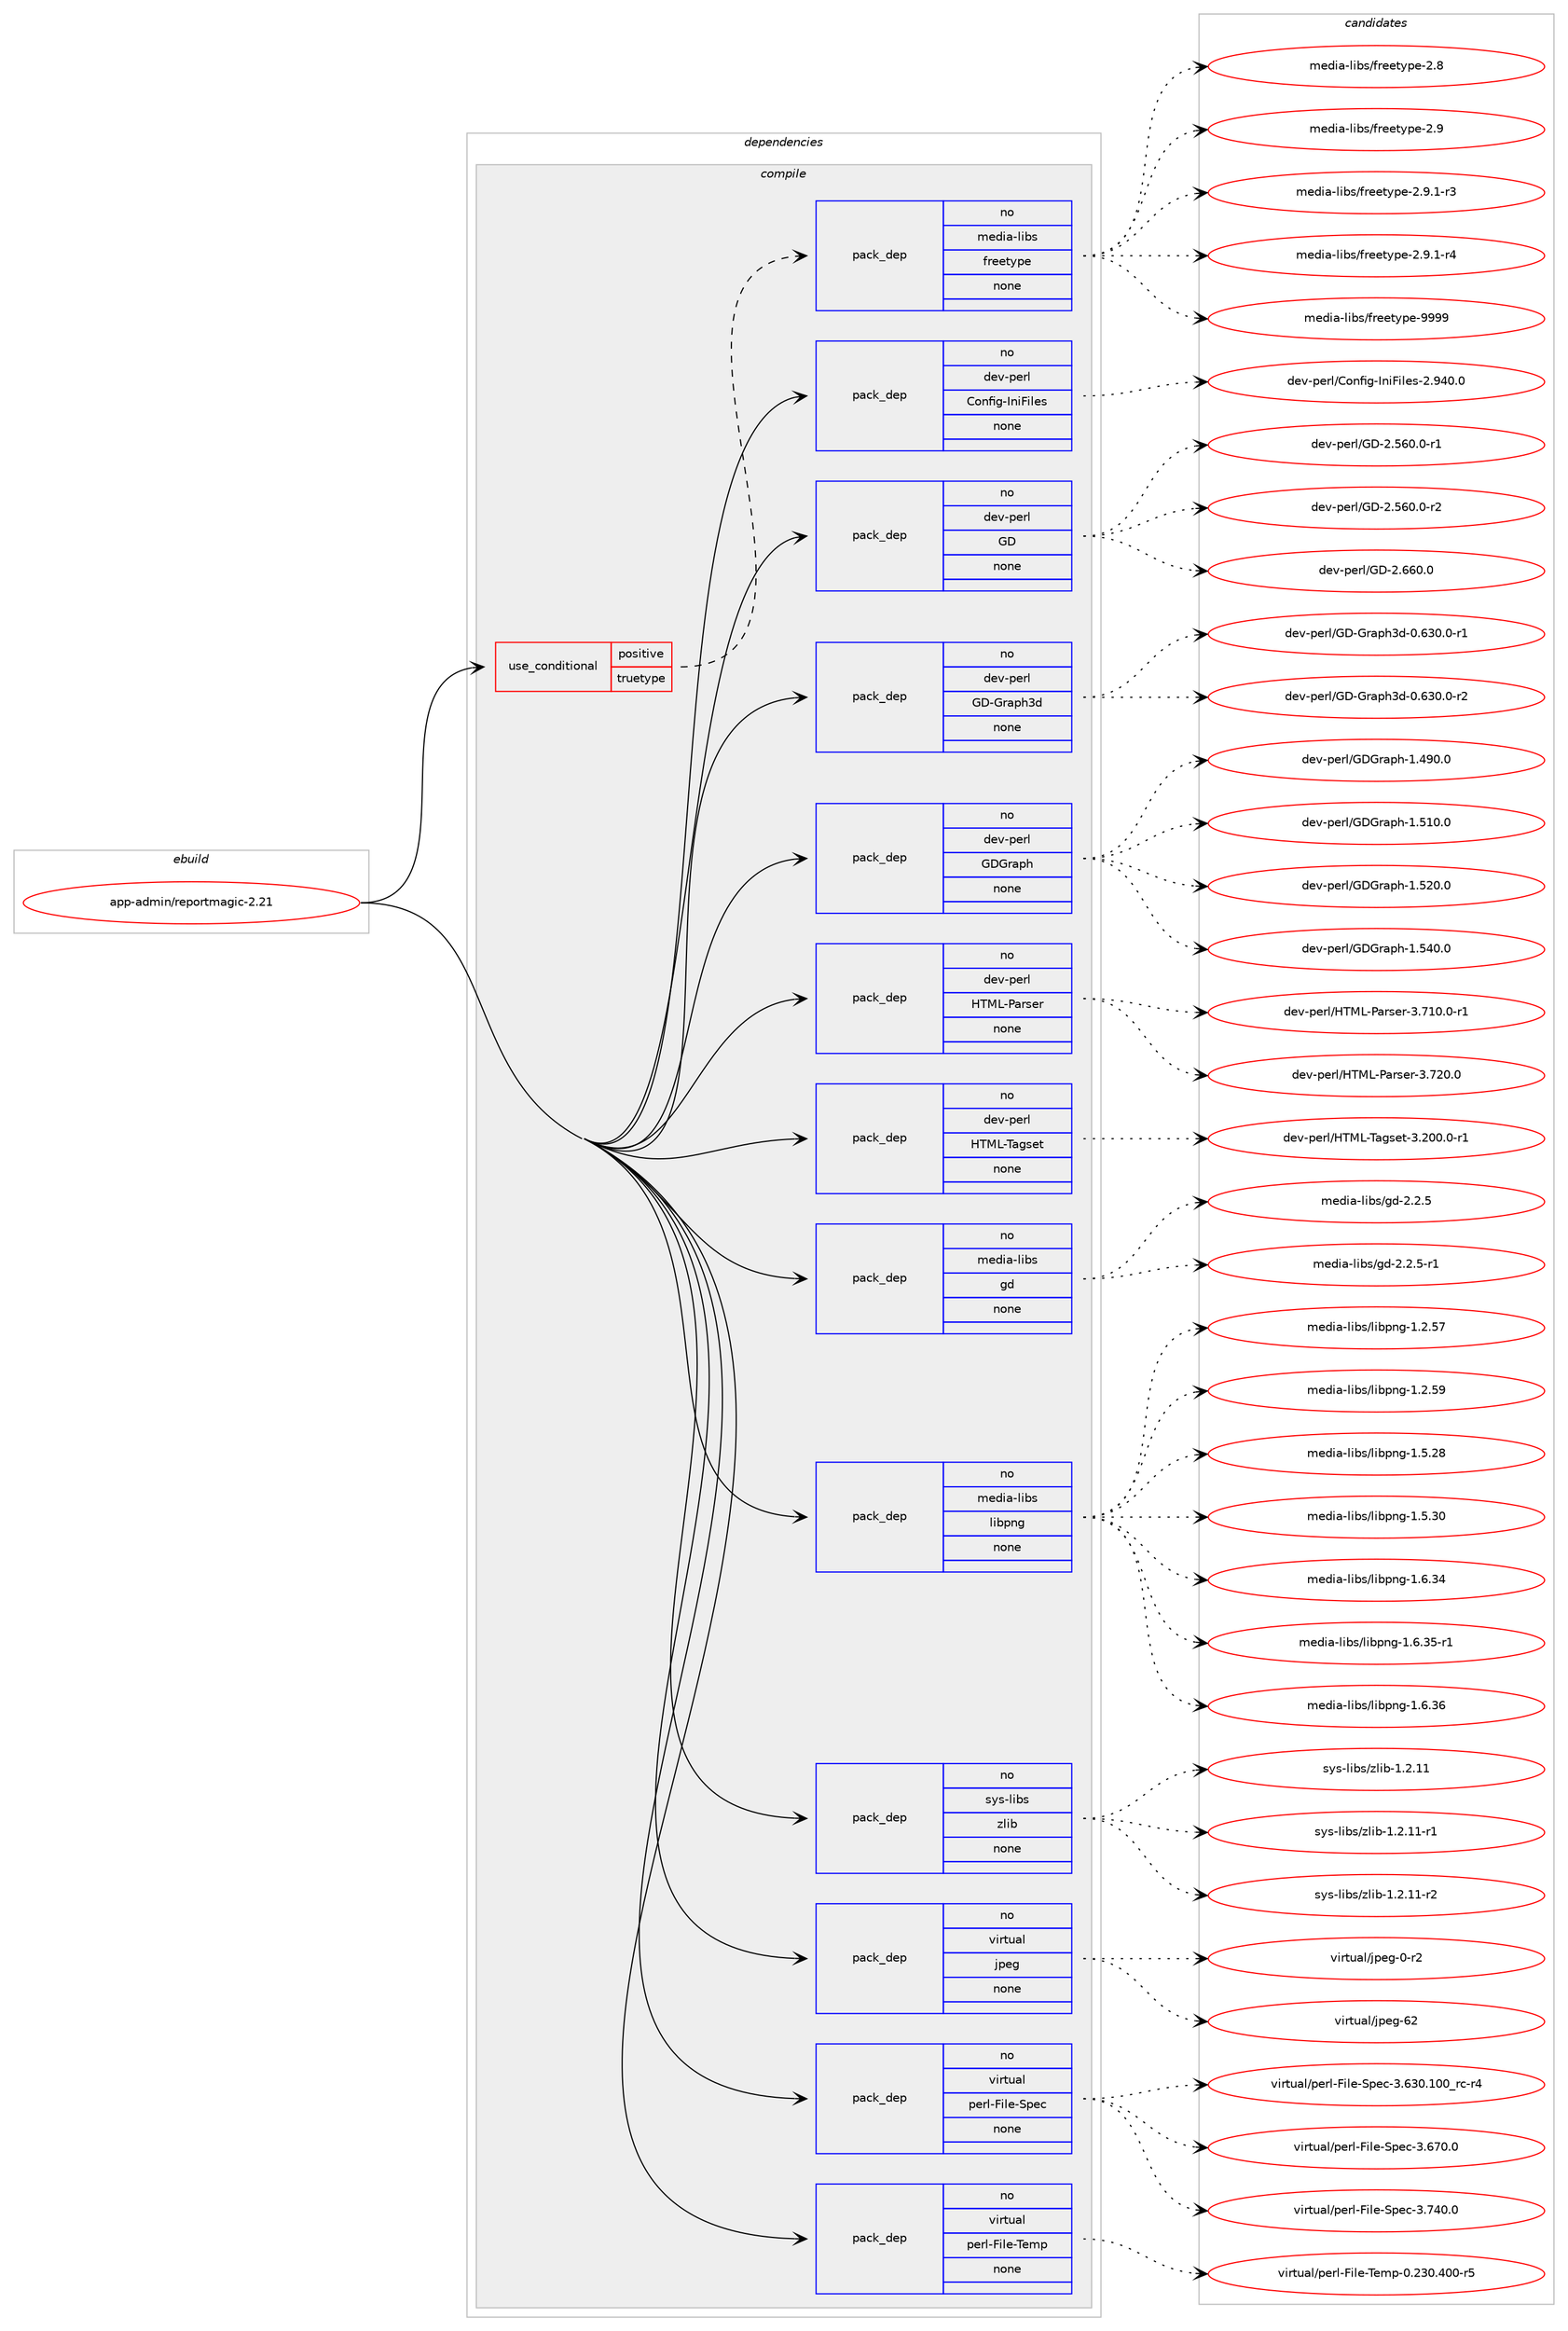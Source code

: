 digraph prolog {

# *************
# Graph options
# *************

newrank=true;
concentrate=true;
compound=true;
graph [rankdir=LR,fontname=Helvetica,fontsize=10,ranksep=1.5];#, ranksep=2.5, nodesep=0.2];
edge  [arrowhead=vee];
node  [fontname=Helvetica,fontsize=10];

# **********
# The ebuild
# **********

subgraph cluster_leftcol {
color=gray;
rank=same;
label=<<i>ebuild</i>>;
id [label="app-admin/reportmagic-2.21", color=red, width=4, href="../app-admin/reportmagic-2.21.svg"];
}

# ****************
# The dependencies
# ****************

subgraph cluster_midcol {
color=gray;
label=<<i>dependencies</i>>;
subgraph cluster_compile {
fillcolor="#eeeeee";
style=filled;
label=<<i>compile</i>>;
subgraph cond160 {
dependency1140 [label=<<TABLE BORDER="0" CELLBORDER="1" CELLSPACING="0" CELLPADDING="4"><TR><TD ROWSPAN="3" CELLPADDING="10">use_conditional</TD></TR><TR><TD>positive</TD></TR><TR><TD>truetype</TD></TR></TABLE>>, shape=none, color=red];
subgraph pack916 {
dependency1141 [label=<<TABLE BORDER="0" CELLBORDER="1" CELLSPACING="0" CELLPADDING="4" WIDTH="220"><TR><TD ROWSPAN="6" CELLPADDING="30">pack_dep</TD></TR><TR><TD WIDTH="110">no</TD></TR><TR><TD>media-libs</TD></TR><TR><TD>freetype</TD></TR><TR><TD>none</TD></TR><TR><TD></TD></TR></TABLE>>, shape=none, color=blue];
}
dependency1140:e -> dependency1141:w [weight=20,style="dashed",arrowhead="vee"];
}
id:e -> dependency1140:w [weight=20,style="solid",arrowhead="vee"];
subgraph pack917 {
dependency1142 [label=<<TABLE BORDER="0" CELLBORDER="1" CELLSPACING="0" CELLPADDING="4" WIDTH="220"><TR><TD ROWSPAN="6" CELLPADDING="30">pack_dep</TD></TR><TR><TD WIDTH="110">no</TD></TR><TR><TD>dev-perl</TD></TR><TR><TD>Config-IniFiles</TD></TR><TR><TD>none</TD></TR><TR><TD></TD></TR></TABLE>>, shape=none, color=blue];
}
id:e -> dependency1142:w [weight=20,style="solid",arrowhead="vee"];
subgraph pack918 {
dependency1143 [label=<<TABLE BORDER="0" CELLBORDER="1" CELLSPACING="0" CELLPADDING="4" WIDTH="220"><TR><TD ROWSPAN="6" CELLPADDING="30">pack_dep</TD></TR><TR><TD WIDTH="110">no</TD></TR><TR><TD>dev-perl</TD></TR><TR><TD>GD</TD></TR><TR><TD>none</TD></TR><TR><TD></TD></TR></TABLE>>, shape=none, color=blue];
}
id:e -> dependency1143:w [weight=20,style="solid",arrowhead="vee"];
subgraph pack919 {
dependency1144 [label=<<TABLE BORDER="0" CELLBORDER="1" CELLSPACING="0" CELLPADDING="4" WIDTH="220"><TR><TD ROWSPAN="6" CELLPADDING="30">pack_dep</TD></TR><TR><TD WIDTH="110">no</TD></TR><TR><TD>dev-perl</TD></TR><TR><TD>GD-Graph3d</TD></TR><TR><TD>none</TD></TR><TR><TD></TD></TR></TABLE>>, shape=none, color=blue];
}
id:e -> dependency1144:w [weight=20,style="solid",arrowhead="vee"];
subgraph pack920 {
dependency1145 [label=<<TABLE BORDER="0" CELLBORDER="1" CELLSPACING="0" CELLPADDING="4" WIDTH="220"><TR><TD ROWSPAN="6" CELLPADDING="30">pack_dep</TD></TR><TR><TD WIDTH="110">no</TD></TR><TR><TD>dev-perl</TD></TR><TR><TD>GDGraph</TD></TR><TR><TD>none</TD></TR><TR><TD></TD></TR></TABLE>>, shape=none, color=blue];
}
id:e -> dependency1145:w [weight=20,style="solid",arrowhead="vee"];
subgraph pack921 {
dependency1146 [label=<<TABLE BORDER="0" CELLBORDER="1" CELLSPACING="0" CELLPADDING="4" WIDTH="220"><TR><TD ROWSPAN="6" CELLPADDING="30">pack_dep</TD></TR><TR><TD WIDTH="110">no</TD></TR><TR><TD>dev-perl</TD></TR><TR><TD>HTML-Parser</TD></TR><TR><TD>none</TD></TR><TR><TD></TD></TR></TABLE>>, shape=none, color=blue];
}
id:e -> dependency1146:w [weight=20,style="solid",arrowhead="vee"];
subgraph pack922 {
dependency1147 [label=<<TABLE BORDER="0" CELLBORDER="1" CELLSPACING="0" CELLPADDING="4" WIDTH="220"><TR><TD ROWSPAN="6" CELLPADDING="30">pack_dep</TD></TR><TR><TD WIDTH="110">no</TD></TR><TR><TD>dev-perl</TD></TR><TR><TD>HTML-Tagset</TD></TR><TR><TD>none</TD></TR><TR><TD></TD></TR></TABLE>>, shape=none, color=blue];
}
id:e -> dependency1147:w [weight=20,style="solid",arrowhead="vee"];
subgraph pack923 {
dependency1148 [label=<<TABLE BORDER="0" CELLBORDER="1" CELLSPACING="0" CELLPADDING="4" WIDTH="220"><TR><TD ROWSPAN="6" CELLPADDING="30">pack_dep</TD></TR><TR><TD WIDTH="110">no</TD></TR><TR><TD>media-libs</TD></TR><TR><TD>gd</TD></TR><TR><TD>none</TD></TR><TR><TD></TD></TR></TABLE>>, shape=none, color=blue];
}
id:e -> dependency1148:w [weight=20,style="solid",arrowhead="vee"];
subgraph pack924 {
dependency1149 [label=<<TABLE BORDER="0" CELLBORDER="1" CELLSPACING="0" CELLPADDING="4" WIDTH="220"><TR><TD ROWSPAN="6" CELLPADDING="30">pack_dep</TD></TR><TR><TD WIDTH="110">no</TD></TR><TR><TD>media-libs</TD></TR><TR><TD>libpng</TD></TR><TR><TD>none</TD></TR><TR><TD></TD></TR></TABLE>>, shape=none, color=blue];
}
id:e -> dependency1149:w [weight=20,style="solid",arrowhead="vee"];
subgraph pack925 {
dependency1150 [label=<<TABLE BORDER="0" CELLBORDER="1" CELLSPACING="0" CELLPADDING="4" WIDTH="220"><TR><TD ROWSPAN="6" CELLPADDING="30">pack_dep</TD></TR><TR><TD WIDTH="110">no</TD></TR><TR><TD>sys-libs</TD></TR><TR><TD>zlib</TD></TR><TR><TD>none</TD></TR><TR><TD></TD></TR></TABLE>>, shape=none, color=blue];
}
id:e -> dependency1150:w [weight=20,style="solid",arrowhead="vee"];
subgraph pack926 {
dependency1151 [label=<<TABLE BORDER="0" CELLBORDER="1" CELLSPACING="0" CELLPADDING="4" WIDTH="220"><TR><TD ROWSPAN="6" CELLPADDING="30">pack_dep</TD></TR><TR><TD WIDTH="110">no</TD></TR><TR><TD>virtual</TD></TR><TR><TD>jpeg</TD></TR><TR><TD>none</TD></TR><TR><TD></TD></TR></TABLE>>, shape=none, color=blue];
}
id:e -> dependency1151:w [weight=20,style="solid",arrowhead="vee"];
subgraph pack927 {
dependency1152 [label=<<TABLE BORDER="0" CELLBORDER="1" CELLSPACING="0" CELLPADDING="4" WIDTH="220"><TR><TD ROWSPAN="6" CELLPADDING="30">pack_dep</TD></TR><TR><TD WIDTH="110">no</TD></TR><TR><TD>virtual</TD></TR><TR><TD>perl-File-Spec</TD></TR><TR><TD>none</TD></TR><TR><TD></TD></TR></TABLE>>, shape=none, color=blue];
}
id:e -> dependency1152:w [weight=20,style="solid",arrowhead="vee"];
subgraph pack928 {
dependency1153 [label=<<TABLE BORDER="0" CELLBORDER="1" CELLSPACING="0" CELLPADDING="4" WIDTH="220"><TR><TD ROWSPAN="6" CELLPADDING="30">pack_dep</TD></TR><TR><TD WIDTH="110">no</TD></TR><TR><TD>virtual</TD></TR><TR><TD>perl-File-Temp</TD></TR><TR><TD>none</TD></TR><TR><TD></TD></TR></TABLE>>, shape=none, color=blue];
}
id:e -> dependency1153:w [weight=20,style="solid",arrowhead="vee"];
}
subgraph cluster_compileandrun {
fillcolor="#eeeeee";
style=filled;
label=<<i>compile and run</i>>;
}
subgraph cluster_run {
fillcolor="#eeeeee";
style=filled;
label=<<i>run</i>>;
}
}

# **************
# The candidates
# **************

subgraph cluster_choices {
rank=same;
color=gray;
label=<<i>candidates</i>>;

subgraph choice916 {
color=black;
nodesep=1;
choice1091011001059745108105981154710211410110111612111210145504656 [label="media-libs/freetype-2.8", color=red, width=4,href="../media-libs/freetype-2.8.svg"];
choice1091011001059745108105981154710211410110111612111210145504657 [label="media-libs/freetype-2.9", color=red, width=4,href="../media-libs/freetype-2.9.svg"];
choice109101100105974510810598115471021141011011161211121014550465746494511451 [label="media-libs/freetype-2.9.1-r3", color=red, width=4,href="../media-libs/freetype-2.9.1-r3.svg"];
choice109101100105974510810598115471021141011011161211121014550465746494511452 [label="media-libs/freetype-2.9.1-r4", color=red, width=4,href="../media-libs/freetype-2.9.1-r4.svg"];
choice109101100105974510810598115471021141011011161211121014557575757 [label="media-libs/freetype-9999", color=red, width=4,href="../media-libs/freetype-9999.svg"];
dependency1141:e -> choice1091011001059745108105981154710211410110111612111210145504656:w [style=dotted,weight="100"];
dependency1141:e -> choice1091011001059745108105981154710211410110111612111210145504657:w [style=dotted,weight="100"];
dependency1141:e -> choice109101100105974510810598115471021141011011161211121014550465746494511451:w [style=dotted,weight="100"];
dependency1141:e -> choice109101100105974510810598115471021141011011161211121014550465746494511452:w [style=dotted,weight="100"];
dependency1141:e -> choice109101100105974510810598115471021141011011161211121014557575757:w [style=dotted,weight="100"];
}
subgraph choice917 {
color=black;
nodesep=1;
choice1001011184511210111410847671111101021051034573110105701051081011154550465752484648 [label="dev-perl/Config-IniFiles-2.940.0", color=red, width=4,href="../dev-perl/Config-IniFiles-2.940.0.svg"];
dependency1142:e -> choice1001011184511210111410847671111101021051034573110105701051081011154550465752484648:w [style=dotted,weight="100"];
}
subgraph choice918 {
color=black;
nodesep=1;
choice1001011184511210111410847716845504653544846484511449 [label="dev-perl/GD-2.560.0-r1", color=red, width=4,href="../dev-perl/GD-2.560.0-r1.svg"];
choice1001011184511210111410847716845504653544846484511450 [label="dev-perl/GD-2.560.0-r2", color=red, width=4,href="../dev-perl/GD-2.560.0-r2.svg"];
choice100101118451121011141084771684550465454484648 [label="dev-perl/GD-2.660.0", color=red, width=4,href="../dev-perl/GD-2.660.0.svg"];
dependency1143:e -> choice1001011184511210111410847716845504653544846484511449:w [style=dotted,weight="100"];
dependency1143:e -> choice1001011184511210111410847716845504653544846484511450:w [style=dotted,weight="100"];
dependency1143:e -> choice100101118451121011141084771684550465454484648:w [style=dotted,weight="100"];
}
subgraph choice919 {
color=black;
nodesep=1;
choice100101118451121011141084771684571114971121045110045484654514846484511449 [label="dev-perl/GD-Graph3d-0.630.0-r1", color=red, width=4,href="../dev-perl/GD-Graph3d-0.630.0-r1.svg"];
choice100101118451121011141084771684571114971121045110045484654514846484511450 [label="dev-perl/GD-Graph3d-0.630.0-r2", color=red, width=4,href="../dev-perl/GD-Graph3d-0.630.0-r2.svg"];
dependency1144:e -> choice100101118451121011141084771684571114971121045110045484654514846484511449:w [style=dotted,weight="100"];
dependency1144:e -> choice100101118451121011141084771684571114971121045110045484654514846484511450:w [style=dotted,weight="100"];
}
subgraph choice920 {
color=black;
nodesep=1;
choice1001011184511210111410847716871114971121044549465257484648 [label="dev-perl/GDGraph-1.490.0", color=red, width=4,href="../dev-perl/GDGraph-1.490.0.svg"];
choice1001011184511210111410847716871114971121044549465349484648 [label="dev-perl/GDGraph-1.510.0", color=red, width=4,href="../dev-perl/GDGraph-1.510.0.svg"];
choice1001011184511210111410847716871114971121044549465350484648 [label="dev-perl/GDGraph-1.520.0", color=red, width=4,href="../dev-perl/GDGraph-1.520.0.svg"];
choice1001011184511210111410847716871114971121044549465352484648 [label="dev-perl/GDGraph-1.540.0", color=red, width=4,href="../dev-perl/GDGraph-1.540.0.svg"];
dependency1145:e -> choice1001011184511210111410847716871114971121044549465257484648:w [style=dotted,weight="100"];
dependency1145:e -> choice1001011184511210111410847716871114971121044549465349484648:w [style=dotted,weight="100"];
dependency1145:e -> choice1001011184511210111410847716871114971121044549465350484648:w [style=dotted,weight="100"];
dependency1145:e -> choice1001011184511210111410847716871114971121044549465352484648:w [style=dotted,weight="100"];
}
subgraph choice921 {
color=black;
nodesep=1;
choice10010111845112101114108477284777645809711411510111445514655494846484511449 [label="dev-perl/HTML-Parser-3.710.0-r1", color=red, width=4,href="../dev-perl/HTML-Parser-3.710.0-r1.svg"];
choice1001011184511210111410847728477764580971141151011144551465550484648 [label="dev-perl/HTML-Parser-3.720.0", color=red, width=4,href="../dev-perl/HTML-Parser-3.720.0.svg"];
dependency1146:e -> choice10010111845112101114108477284777645809711411510111445514655494846484511449:w [style=dotted,weight="100"];
dependency1146:e -> choice1001011184511210111410847728477764580971141151011144551465550484648:w [style=dotted,weight="100"];
}
subgraph choice922 {
color=black;
nodesep=1;
choice10010111845112101114108477284777645849710311510111645514650484846484511449 [label="dev-perl/HTML-Tagset-3.200.0-r1", color=red, width=4,href="../dev-perl/HTML-Tagset-3.200.0-r1.svg"];
dependency1147:e -> choice10010111845112101114108477284777645849710311510111645514650484846484511449:w [style=dotted,weight="100"];
}
subgraph choice923 {
color=black;
nodesep=1;
choice10910110010597451081059811547103100455046504653 [label="media-libs/gd-2.2.5", color=red, width=4,href="../media-libs/gd-2.2.5.svg"];
choice109101100105974510810598115471031004550465046534511449 [label="media-libs/gd-2.2.5-r1", color=red, width=4,href="../media-libs/gd-2.2.5-r1.svg"];
dependency1148:e -> choice10910110010597451081059811547103100455046504653:w [style=dotted,weight="100"];
dependency1148:e -> choice109101100105974510810598115471031004550465046534511449:w [style=dotted,weight="100"];
}
subgraph choice924 {
color=black;
nodesep=1;
choice109101100105974510810598115471081059811211010345494650465355 [label="media-libs/libpng-1.2.57", color=red, width=4,href="../media-libs/libpng-1.2.57.svg"];
choice109101100105974510810598115471081059811211010345494650465357 [label="media-libs/libpng-1.2.59", color=red, width=4,href="../media-libs/libpng-1.2.59.svg"];
choice109101100105974510810598115471081059811211010345494653465056 [label="media-libs/libpng-1.5.28", color=red, width=4,href="../media-libs/libpng-1.5.28.svg"];
choice109101100105974510810598115471081059811211010345494653465148 [label="media-libs/libpng-1.5.30", color=red, width=4,href="../media-libs/libpng-1.5.30.svg"];
choice109101100105974510810598115471081059811211010345494654465152 [label="media-libs/libpng-1.6.34", color=red, width=4,href="../media-libs/libpng-1.6.34.svg"];
choice1091011001059745108105981154710810598112110103454946544651534511449 [label="media-libs/libpng-1.6.35-r1", color=red, width=4,href="../media-libs/libpng-1.6.35-r1.svg"];
choice109101100105974510810598115471081059811211010345494654465154 [label="media-libs/libpng-1.6.36", color=red, width=4,href="../media-libs/libpng-1.6.36.svg"];
dependency1149:e -> choice109101100105974510810598115471081059811211010345494650465355:w [style=dotted,weight="100"];
dependency1149:e -> choice109101100105974510810598115471081059811211010345494650465357:w [style=dotted,weight="100"];
dependency1149:e -> choice109101100105974510810598115471081059811211010345494653465056:w [style=dotted,weight="100"];
dependency1149:e -> choice109101100105974510810598115471081059811211010345494653465148:w [style=dotted,weight="100"];
dependency1149:e -> choice109101100105974510810598115471081059811211010345494654465152:w [style=dotted,weight="100"];
dependency1149:e -> choice1091011001059745108105981154710810598112110103454946544651534511449:w [style=dotted,weight="100"];
dependency1149:e -> choice109101100105974510810598115471081059811211010345494654465154:w [style=dotted,weight="100"];
}
subgraph choice925 {
color=black;
nodesep=1;
choice1151211154510810598115471221081059845494650464949 [label="sys-libs/zlib-1.2.11", color=red, width=4,href="../sys-libs/zlib-1.2.11.svg"];
choice11512111545108105981154712210810598454946504649494511449 [label="sys-libs/zlib-1.2.11-r1", color=red, width=4,href="../sys-libs/zlib-1.2.11-r1.svg"];
choice11512111545108105981154712210810598454946504649494511450 [label="sys-libs/zlib-1.2.11-r2", color=red, width=4,href="../sys-libs/zlib-1.2.11-r2.svg"];
dependency1150:e -> choice1151211154510810598115471221081059845494650464949:w [style=dotted,weight="100"];
dependency1150:e -> choice11512111545108105981154712210810598454946504649494511449:w [style=dotted,weight="100"];
dependency1150:e -> choice11512111545108105981154712210810598454946504649494511450:w [style=dotted,weight="100"];
}
subgraph choice926 {
color=black;
nodesep=1;
choice118105114116117971084710611210110345484511450 [label="virtual/jpeg-0-r2", color=red, width=4,href="../virtual/jpeg-0-r2.svg"];
choice1181051141161179710847106112101103455450 [label="virtual/jpeg-62", color=red, width=4,href="../virtual/jpeg-62.svg"];
dependency1151:e -> choice118105114116117971084710611210110345484511450:w [style=dotted,weight="100"];
dependency1151:e -> choice1181051141161179710847106112101103455450:w [style=dotted,weight="100"];
}
subgraph choice927 {
color=black;
nodesep=1;
choice118105114116117971084711210111410845701051081014583112101994551465451484649484895114994511452 [label="virtual/perl-File-Spec-3.630.100_rc-r4", color=red, width=4,href="../virtual/perl-File-Spec-3.630.100_rc-r4.svg"];
choice118105114116117971084711210111410845701051081014583112101994551465455484648 [label="virtual/perl-File-Spec-3.670.0", color=red, width=4,href="../virtual/perl-File-Spec-3.670.0.svg"];
choice118105114116117971084711210111410845701051081014583112101994551465552484648 [label="virtual/perl-File-Spec-3.740.0", color=red, width=4,href="../virtual/perl-File-Spec-3.740.0.svg"];
dependency1152:e -> choice118105114116117971084711210111410845701051081014583112101994551465451484649484895114994511452:w [style=dotted,weight="100"];
dependency1152:e -> choice118105114116117971084711210111410845701051081014583112101994551465455484648:w [style=dotted,weight="100"];
dependency1152:e -> choice118105114116117971084711210111410845701051081014583112101994551465552484648:w [style=dotted,weight="100"];
}
subgraph choice928 {
color=black;
nodesep=1;
choice118105114116117971084711210111410845701051081014584101109112454846505148465248484511453 [label="virtual/perl-File-Temp-0.230.400-r5", color=red, width=4,href="../virtual/perl-File-Temp-0.230.400-r5.svg"];
dependency1153:e -> choice118105114116117971084711210111410845701051081014584101109112454846505148465248484511453:w [style=dotted,weight="100"];
}
}

}

